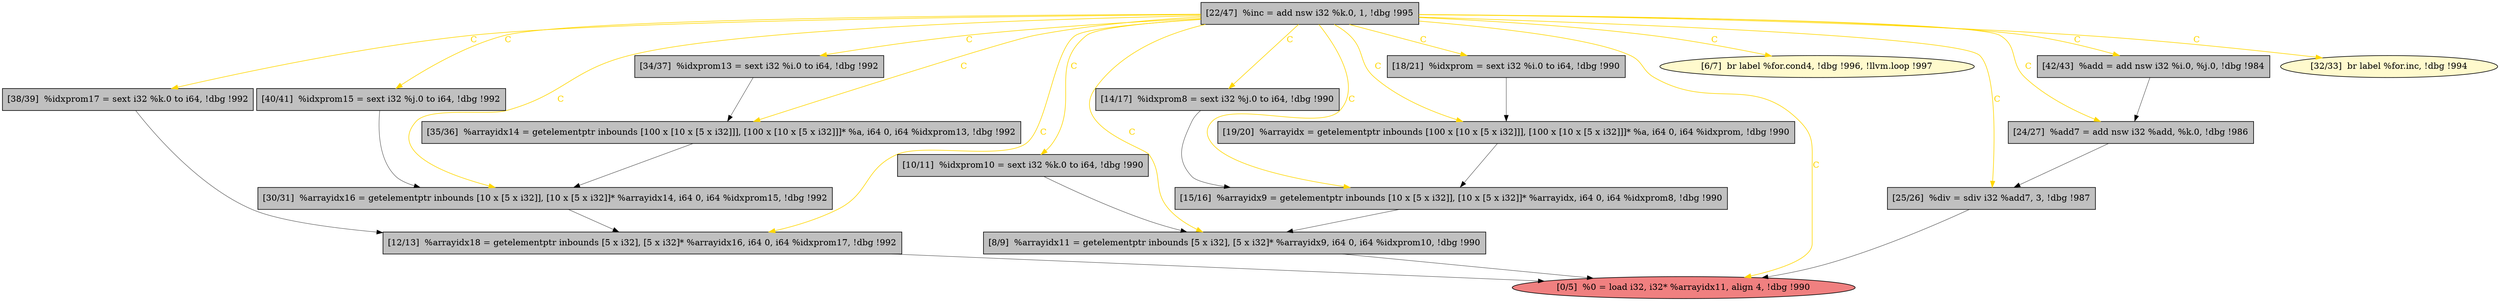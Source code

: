 
digraph G {


node277 [fillcolor=grey,label="[19/20]  %arrayidx = getelementptr inbounds [100 x [10 x [5 x i32]]], [100 x [10 x [5 x i32]]]* %a, i64 0, i64 %idxprom, !dbg !990",shape=rectangle,style=filled ]
node276 [fillcolor=grey,label="[18/21]  %idxprom = sext i32 %i.0 to i64, !dbg !990",shape=rectangle,style=filled ]
node275 [fillcolor=grey,label="[22/47]  %inc = add nsw i32 %k.0, 1, !dbg !995",shape=rectangle,style=filled ]
node264 [fillcolor=grey,label="[34/37]  %idxprom13 = sext i32 %i.0 to i64, !dbg !992",shape=rectangle,style=filled ]
node260 [fillcolor=grey,label="[12/13]  %arrayidx18 = getelementptr inbounds [5 x i32], [5 x i32]* %arrayidx16, i64 0, i64 %idxprom17, !dbg !992",shape=rectangle,style=filled ]
node262 [fillcolor=grey,label="[38/39]  %idxprom17 = sext i32 %k.0 to i64, !dbg !992",shape=rectangle,style=filled ]
node263 [fillcolor=grey,label="[8/9]  %arrayidx11 = getelementptr inbounds [5 x i32], [5 x i32]* %arrayidx9, i64 0, i64 %idxprom10, !dbg !990",shape=rectangle,style=filled ]
node261 [fillcolor=grey,label="[14/17]  %idxprom8 = sext i32 %j.0 to i64, !dbg !990",shape=rectangle,style=filled ]
node259 [fillcolor=grey,label="[10/11]  %idxprom10 = sext i32 %k.0 to i64, !dbg !990",shape=rectangle,style=filled ]
node270 [fillcolor=grey,label="[15/16]  %arrayidx9 = getelementptr inbounds [10 x [5 x i32]], [10 x [5 x i32]]* %arrayidx, i64 0, i64 %idxprom8, !dbg !990",shape=rectangle,style=filled ]
node267 [fillcolor=lightcoral,label="[0/5]  %0 = load i32, i32* %arrayidx11, align 4, !dbg !990",shape=ellipse,style=filled ]
node265 [fillcolor=grey,label="[35/36]  %arrayidx14 = getelementptr inbounds [100 x [10 x [5 x i32]]], [100 x [10 x [5 x i32]]]* %a, i64 0, i64 %idxprom13, !dbg !992",shape=rectangle,style=filled ]
node274 [fillcolor=grey,label="[30/31]  %arrayidx16 = getelementptr inbounds [10 x [5 x i32]], [10 x [5 x i32]]* %arrayidx14, i64 0, i64 %idxprom15, !dbg !992",shape=rectangle,style=filled ]
node266 [fillcolor=grey,label="[24/27]  %add7 = add nsw i32 %add, %k.0, !dbg !986",shape=rectangle,style=filled ]
node268 [fillcolor=lemonchiffon,label="[6/7]  br label %for.cond4, !dbg !996, !llvm.loop !997",shape=ellipse,style=filled ]
node269 [fillcolor=grey,label="[42/43]  %add = add nsw i32 %i.0, %j.0, !dbg !984",shape=rectangle,style=filled ]
node271 [fillcolor=grey,label="[40/41]  %idxprom15 = sext i32 %j.0 to i64, !dbg !992",shape=rectangle,style=filled ]
node272 [fillcolor=grey,label="[25/26]  %div = sdiv i32 %add7, 3, !dbg !987",shape=rectangle,style=filled ]
node273 [fillcolor=lemonchiffon,label="[32/33]  br label %for.inc, !dbg !994",shape=ellipse,style=filled ]

node274->node260 [style=solid,color=black,label="",penwidth=0.5,fontcolor=black ]
node272->node267 [style=solid,color=black,label="",penwidth=0.5,fontcolor=black ]
node264->node265 [style=solid,color=black,label="",penwidth=0.5,fontcolor=black ]
node275->node261 [style=solid,color=gold,label="C",penwidth=1.0,fontcolor=gold ]
node275->node268 [style=solid,color=gold,label="C",penwidth=1.0,fontcolor=gold ]
node275->node259 [style=solid,color=gold,label="C",penwidth=1.0,fontcolor=gold ]
node260->node267 [style=solid,color=black,label="",penwidth=0.5,fontcolor=black ]
node275->node269 [style=solid,color=gold,label="C",penwidth=1.0,fontcolor=gold ]
node275->node264 [style=solid,color=gold,label="C",penwidth=1.0,fontcolor=gold ]
node275->node262 [style=solid,color=gold,label="C",penwidth=1.0,fontcolor=gold ]
node275->node270 [style=solid,color=gold,label="C",penwidth=1.0,fontcolor=gold ]
node270->node263 [style=solid,color=black,label="",penwidth=0.5,fontcolor=black ]
node262->node260 [style=solid,color=black,label="",penwidth=0.5,fontcolor=black ]
node275->node265 [style=solid,color=gold,label="C",penwidth=1.0,fontcolor=gold ]
node275->node274 [style=solid,color=gold,label="C",penwidth=1.0,fontcolor=gold ]
node271->node274 [style=solid,color=black,label="",penwidth=0.5,fontcolor=black ]
node275->node277 [style=solid,color=gold,label="C",penwidth=1.0,fontcolor=gold ]
node275->node267 [style=solid,color=gold,label="C",penwidth=1.0,fontcolor=gold ]
node265->node274 [style=solid,color=black,label="",penwidth=0.5,fontcolor=black ]
node275->node273 [style=solid,color=gold,label="C",penwidth=1.0,fontcolor=gold ]
node259->node263 [style=solid,color=black,label="",penwidth=0.5,fontcolor=black ]
node275->node276 [style=solid,color=gold,label="C",penwidth=1.0,fontcolor=gold ]
node276->node277 [style=solid,color=black,label="",penwidth=0.5,fontcolor=black ]
node275->node266 [style=solid,color=gold,label="C",penwidth=1.0,fontcolor=gold ]
node275->node271 [style=solid,color=gold,label="C",penwidth=1.0,fontcolor=gold ]
node263->node267 [style=solid,color=black,label="",penwidth=0.5,fontcolor=black ]
node275->node272 [style=solid,color=gold,label="C",penwidth=1.0,fontcolor=gold ]
node275->node260 [style=solid,color=gold,label="C",penwidth=1.0,fontcolor=gold ]
node261->node270 [style=solid,color=black,label="",penwidth=0.5,fontcolor=black ]
node275->node263 [style=solid,color=gold,label="C",penwidth=1.0,fontcolor=gold ]
node277->node270 [style=solid,color=black,label="",penwidth=0.5,fontcolor=black ]
node269->node266 [style=solid,color=black,label="",penwidth=0.5,fontcolor=black ]
node266->node272 [style=solid,color=black,label="",penwidth=0.5,fontcolor=black ]


}
